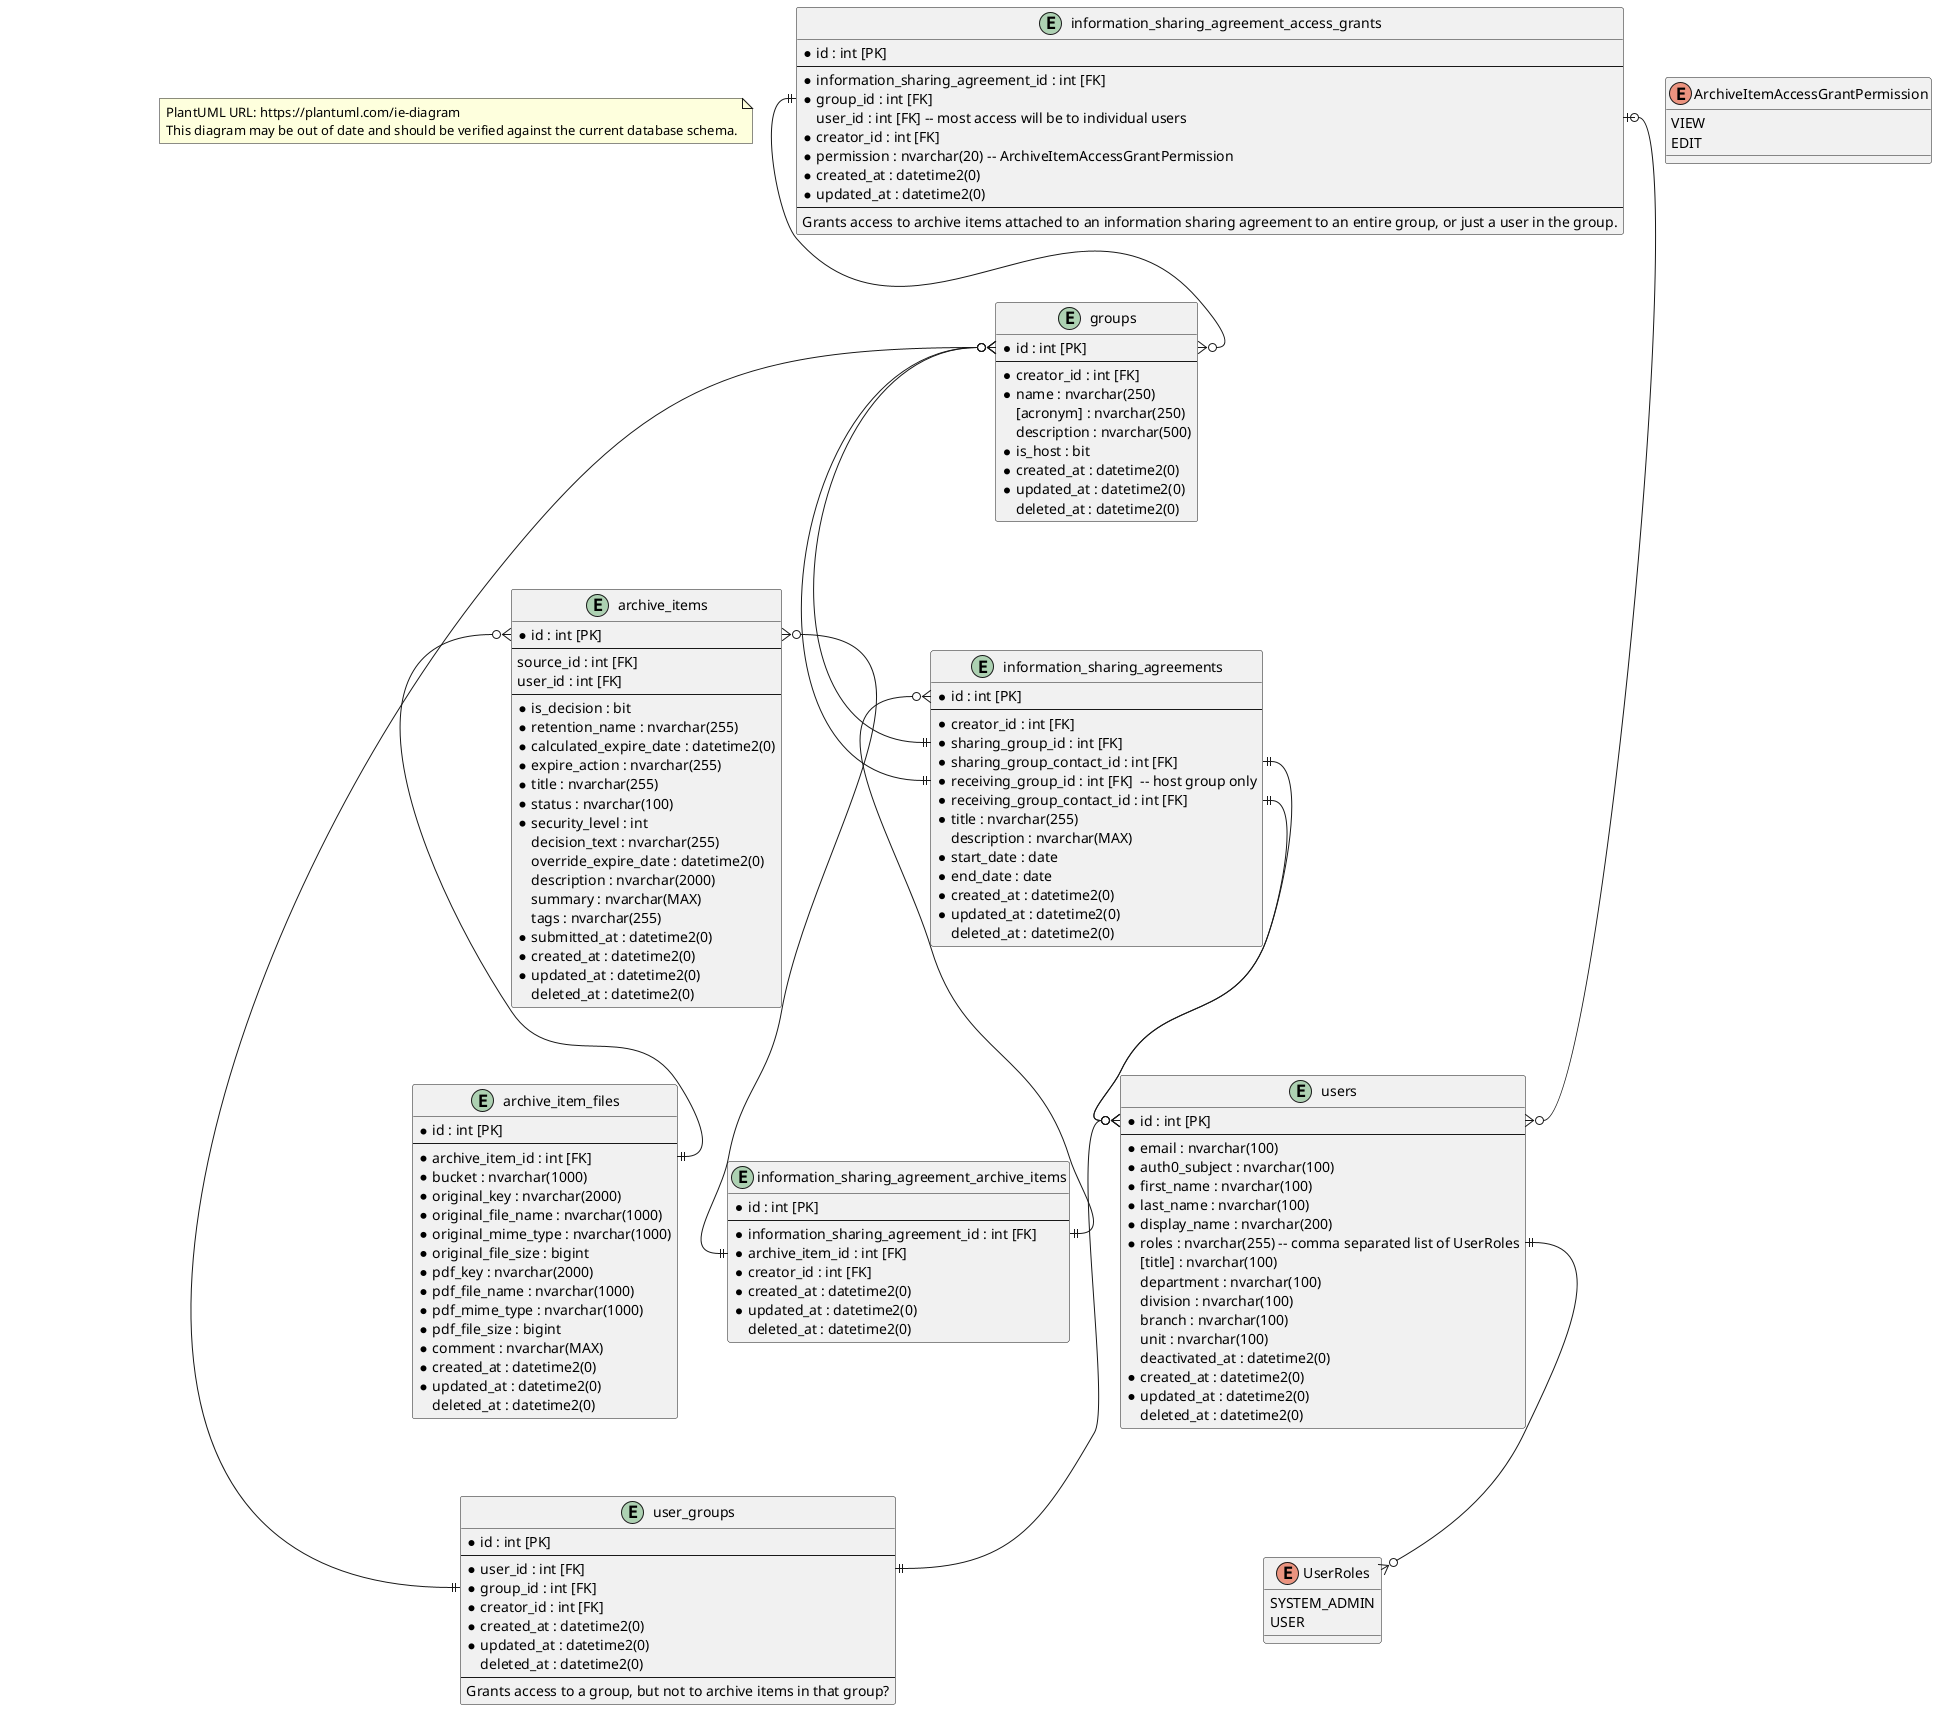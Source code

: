 @startuml Entity Relationship Diagram
top to bottom direction

note as Disclaimer
PlantUML URL: https://plantuml.com/ie-diagram
This diagram may be out of date and should be verified against the current database schema.
end note

entity "archive_items" {
  * id : int [PK]
  --
  source_id : int [FK]
  user_id : int [FK]
  --
  * is_decision : bit
  * retention_name : nvarchar(255)
  * calculated_expire_date : datetime2(0)
  * expire_action : nvarchar(255)
  * title : nvarchar(255)
  * status : nvarchar(100)
  * security_level : int
  decision_text : nvarchar(255)
  override_expire_date : datetime2(0)
  description : nvarchar(2000)
  summary : nvarchar(MAX)
  tags : nvarchar(255)
  * submitted_at : datetime2(0)
  * created_at : datetime2(0)
  * updated_at : datetime2(0)
  deleted_at : datetime2(0)
}

entity "archive_item_files" {
  * id : int [PK]
  --
  * archive_item_id : int [FK]
  * bucket : nvarchar(1000)
  * original_key : nvarchar(2000)
  * original_file_name : nvarchar(1000)
  * original_mime_type : nvarchar(1000)
  * original_file_size : bigint
  * pdf_key : nvarchar(2000)
  * pdf_file_name : nvarchar(1000)
  * pdf_mime_type : nvarchar(1000)
  * pdf_file_size : bigint
  * comment : nvarchar(MAX)
  * created_at : datetime2(0)
  * updated_at : datetime2(0)
  deleted_at : datetime2(0)
}

enum ArchiveItemAccessGrantPermission {
  VIEW
  EDIT
}

entity "information_sharing_agreements" {
  * id : int [PK]
  --
  * creator_id : int [FK]
  * sharing_group_id : int [FK]
  * sharing_group_contact_id : int [FK]
  * receiving_group_id : int [FK]  -- host group only
  * receiving_group_contact_id : int [FK]
  * title : nvarchar(255)
  description : nvarchar(MAX)
  * start_date : date
  * end_date : date
  * created_at : datetime2(0)
  * updated_at : datetime2(0)
  deleted_at : datetime2(0)
}

entity "information_sharing_agreement_access_grants" {
  * id : int [PK]
  --
  * information_sharing_agreement_id : int [FK]
  * group_id : int [FK]
  user_id : int [FK] -- most access will be to individual users
  * creator_id : int [FK]
  * permission : nvarchar(20) -- ArchiveItemAccessGrantPermission
  * created_at : datetime2(0)
  * updated_at : datetime2(0)
  --
  Grants access to archive items attached to an information sharing agreement to an entire group, or just a user in the group.
}

entity "information_sharing_agreement_archive_items" {
  * id : int [PK]
  --
  * information_sharing_agreement_id : int [FK]
  * archive_item_id : int [FK]
  * creator_id : int [FK]
  * created_at : datetime2(0)
  * updated_at : datetime2(0)
  deleted_at : datetime2(0)
}

entity "groups" {
  * id : int [PK]
  --
  * creator_id : int [FK]
  * name : nvarchar(250)
  [acronym] : nvarchar(250)
  description : nvarchar(500)
  * is_host : bit
  * created_at : datetime2(0)
  * updated_at : datetime2(0)
  deleted_at : datetime2(0)
}

entity "users" {
  * id : int [PK]
  --
  * email : nvarchar(100)
  * auth0_subject : nvarchar(100)
  * first_name : nvarchar(100)
  * last_name : nvarchar(100)
  * display_name : nvarchar(200)
  * roles : nvarchar(255) -- comma separated list of UserRoles
  [title] : nvarchar(100)
  department : nvarchar(100)
  division : nvarchar(100)
  branch : nvarchar(100)
  unit : nvarchar(100)
  deactivated_at : datetime2(0)
  * created_at : datetime2(0)
  * updated_at : datetime2(0)
  deleted_at : datetime2(0)
}

enum UserRoles {
  SYSTEM_ADMIN
  USER
}

entity "user_groups" {
  * id : int [PK]
  --
  * user_id : int [FK]
  * group_id : int [FK]
  * creator_id : int [FK]
  ' is_admin : bit -- TODO: implement, or use roles like with users.
  * created_at : datetime2(0)
  * updated_at : datetime2(0)
  deleted_at : datetime2(0)
  --
  Grants access to a group, but not to archive items in that group?
}

' Relationships
archive_items::id }o--|| archive_item_files::archive_item_id
archive_items::id }o--|| information_sharing_agreement_archive_items::archive_item_id
groups::id }o--|| information_sharing_agreements::receiving_group_id
groups::id }o--|| information_sharing_agreements::sharing_group_id
groups::id }o--|| user_groups::group_id
information_sharing_agreement_access_grants::group_id ||--o{ groups::id
information_sharing_agreement_access_grants::user_id |o--o{ users::id
information_sharing_agreements::id }o--|| information_sharing_agreement_archive_items::information_sharing_agreement_id
information_sharing_agreements::receiving_group_contact_id ||--o{ users::id
information_sharing_agreements::sharing_group_contact_id ||--o{ users::id
users::id }o--|| user_groups::user_id
users::roles ||--o{ UserRoles
@enduml
